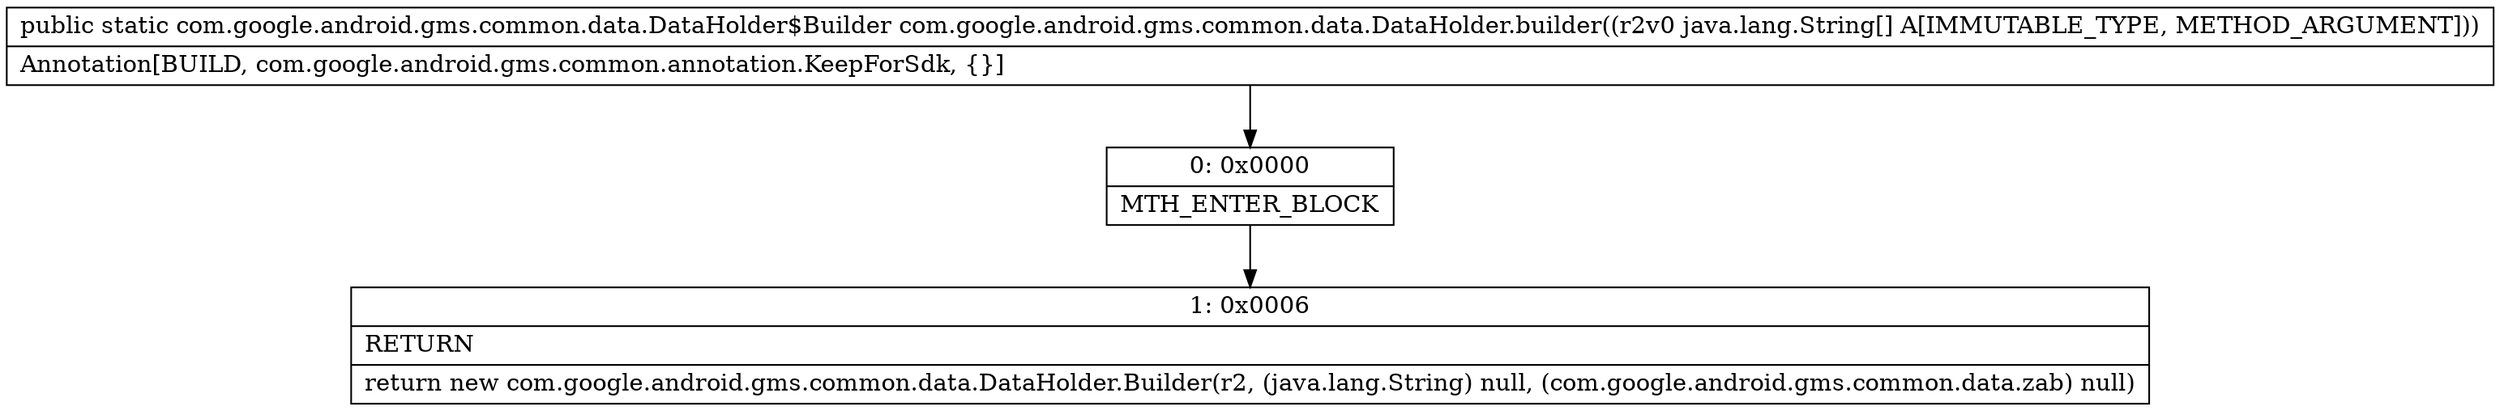 digraph "CFG forcom.google.android.gms.common.data.DataHolder.builder([Ljava\/lang\/String;)Lcom\/google\/android\/gms\/common\/data\/DataHolder$Builder;" {
Node_0 [shape=record,label="{0\:\ 0x0000|MTH_ENTER_BLOCK\l}"];
Node_1 [shape=record,label="{1\:\ 0x0006|RETURN\l|return new com.google.android.gms.common.data.DataHolder.Builder(r2, (java.lang.String) null, (com.google.android.gms.common.data.zab) null)\l}"];
MethodNode[shape=record,label="{public static com.google.android.gms.common.data.DataHolder$Builder com.google.android.gms.common.data.DataHolder.builder((r2v0 java.lang.String[] A[IMMUTABLE_TYPE, METHOD_ARGUMENT]))  | Annotation[BUILD, com.google.android.gms.common.annotation.KeepForSdk, \{\}]\l}"];
MethodNode -> Node_0;
Node_0 -> Node_1;
}

